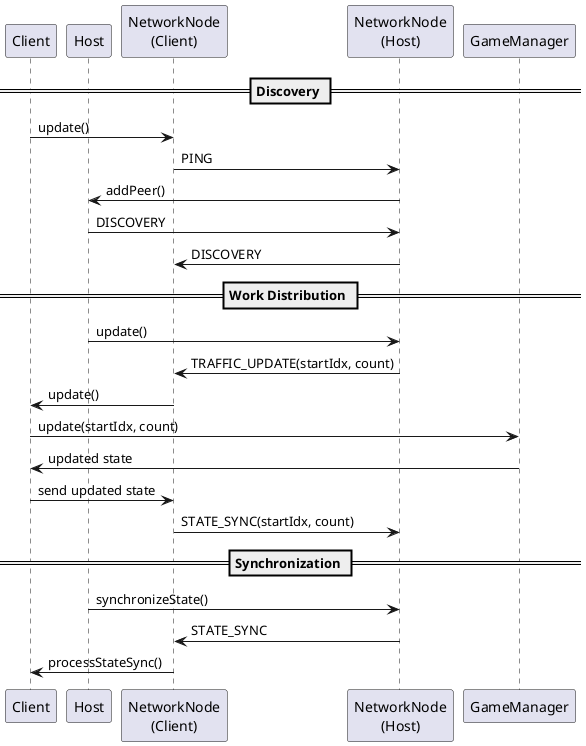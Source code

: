 @startuml
participant Client
participant Host
participant "NetworkNode\n(Client)" as NodeC
participant "NetworkNode\n(Host)" as NodeH
participant GameManager
== Discovery ==
Client -> NodeC: update()
NodeC -> NodeH: PING
NodeH -> Host: addPeer()
Host -> NodeH: DISCOVERY
NodeC <- NodeH: DISCOVERY
== Work Distribution ==
Host -> NodeH: update()
NodeH -> NodeC: TRAFFIC_UPDATE(startIdx, count)
NodeC -> Client: update()
Client -> GameManager: update(startIdx, count)
GameManager -> Client: updated state
Client -> NodeC: send updated state
NodeC -> NodeH: STATE_SYNC(startIdx, count)
== Synchronization ==
Host -> NodeH: synchronizeState()
NodeH -> NodeC: STATE_SYNC
NodeC -> Client: processStateSync()
@enduml
